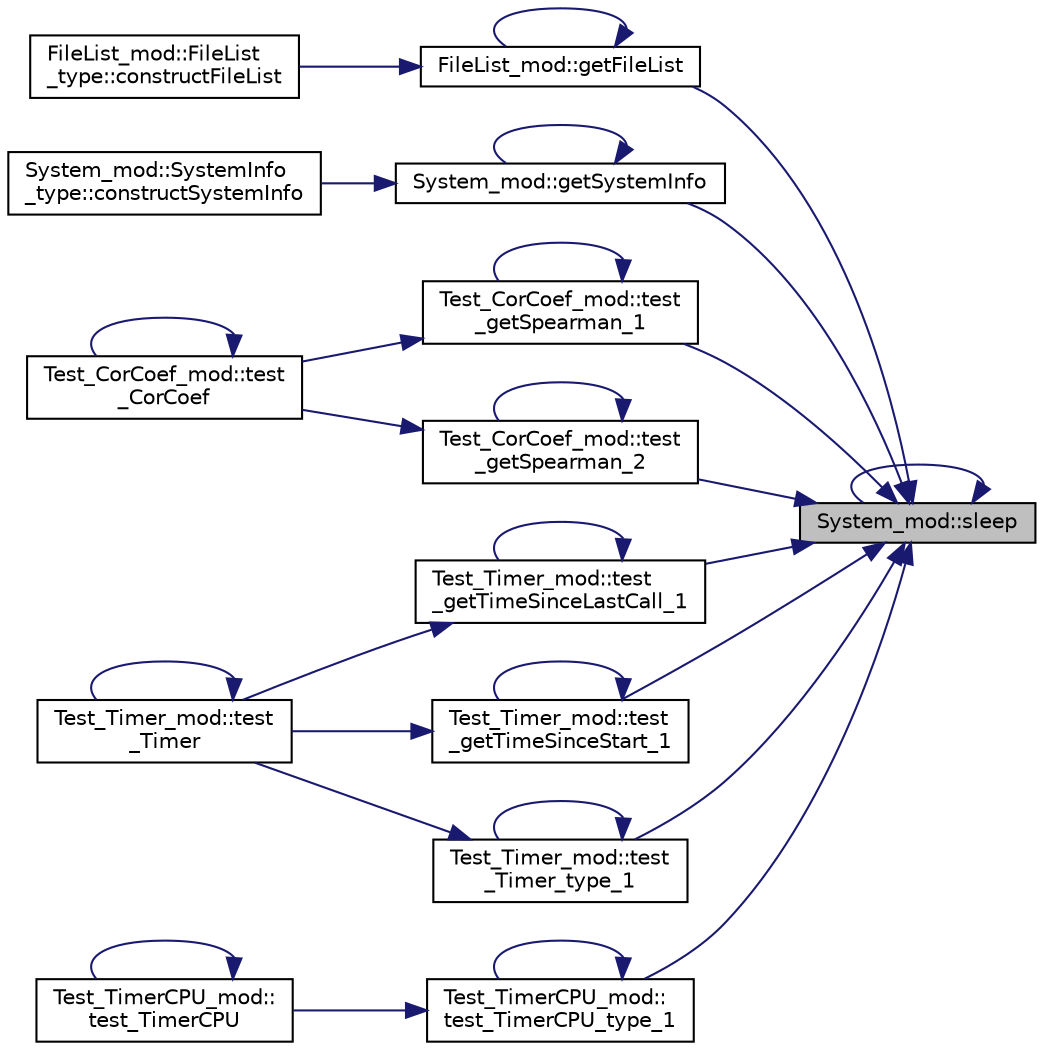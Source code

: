 digraph "System_mod::sleep"
{
 // LATEX_PDF_SIZE
  edge [fontname="Helvetica",fontsize="10",labelfontname="Helvetica",labelfontsize="10"];
  node [fontname="Helvetica",fontsize="10",shape=record];
  rankdir="RL";
  Node1 [label="System_mod::sleep",height=0.2,width=0.4,color="black", fillcolor="grey75", style="filled", fontcolor="black",tooltip="Sleep for the input number of seconds (real number)."];
  Node1 -> Node2 [dir="back",color="midnightblue",fontsize="10",style="solid",fontname="Helvetica"];
  Node2 [label="FileList_mod::getFileList",height=0.2,width=0.4,color="black", fillcolor="white", style="filled",URL="$namespaceFileList__mod.html#a0b3371a9d94daf22908eb2ecd6edbf7d",tooltip="Return a list of files that match searchStr."];
  Node2 -> Node3 [dir="back",color="midnightblue",fontsize="10",style="solid",fontname="Helvetica"];
  Node3 [label="FileList_mod::FileList\l_type::constructFileList",height=0.2,width=0.4,color="black", fillcolor="white", style="filled",URL="$structFileList__mod_1_1FileList__type.html#a6df17f9ab7fb037448bdf64a85632d45",tooltip="The constructor of the FileList_type class."];
  Node2 -> Node2 [dir="back",color="midnightblue",fontsize="10",style="solid",fontname="Helvetica"];
  Node1 -> Node4 [dir="back",color="midnightblue",fontsize="10",style="solid",fontname="Helvetica"];
  Node4 [label="System_mod::getSystemInfo",height=0.2,width=0.4,color="black", fillcolor="white", style="filled",URL="$namespaceSystem__mod.html#acdbe0231b40135bc08ab285fc69f2b80",tooltip="Fetch a comprehensive report of the operating system and platform specifications."];
  Node4 -> Node5 [dir="back",color="midnightblue",fontsize="10",style="solid",fontname="Helvetica"];
  Node5 [label="System_mod::SystemInfo\l_type::constructSystemInfo",height=0.2,width=0.4,color="black", fillcolor="white", style="filled",URL="$structSystem__mod_1_1SystemInfo__type.html#a70fa34b706fbdb5b257ae23f1ae5c483",tooltip="The constructor of the class SystemInfo_type. Return a comprehensive report of the system information..."];
  Node4 -> Node4 [dir="back",color="midnightblue",fontsize="10",style="solid",fontname="Helvetica"];
  Node1 -> Node1 [dir="back",color="midnightblue",fontsize="10",style="solid",fontname="Helvetica"];
  Node1 -> Node6 [dir="back",color="midnightblue",fontsize="10",style="solid",fontname="Helvetica"];
  Node6 [label="Test_CorCoef_mod::test\l_getSpearman_1",height=0.2,width=0.4,color="black", fillcolor="white", style="filled",URL="$namespaceTest__CorCoef__mod.html#ad91f3d05499a9c8a42eca251fcb3f616",tooltip=" "];
  Node6 -> Node7 [dir="back",color="midnightblue",fontsize="10",style="solid",fontname="Helvetica"];
  Node7 [label="Test_CorCoef_mod::test\l_CorCoef",height=0.2,width=0.4,color="black", fillcolor="white", style="filled",URL="$namespaceTest__CorCoef__mod.html#a4c6330393fe42d693da5b3fa4f5fc461",tooltip=" "];
  Node7 -> Node7 [dir="back",color="midnightblue",fontsize="10",style="solid",fontname="Helvetica"];
  Node6 -> Node6 [dir="back",color="midnightblue",fontsize="10",style="solid",fontname="Helvetica"];
  Node1 -> Node8 [dir="back",color="midnightblue",fontsize="10",style="solid",fontname="Helvetica"];
  Node8 [label="Test_CorCoef_mod::test\l_getSpearman_2",height=0.2,width=0.4,color="black", fillcolor="white", style="filled",URL="$namespaceTest__CorCoef__mod.html#ad8ac68ec7f112fbe6dca3b12bff7b813",tooltip=" "];
  Node8 -> Node7 [dir="back",color="midnightblue",fontsize="10",style="solid",fontname="Helvetica"];
  Node8 -> Node8 [dir="back",color="midnightblue",fontsize="10",style="solid",fontname="Helvetica"];
  Node1 -> Node9 [dir="back",color="midnightblue",fontsize="10",style="solid",fontname="Helvetica"];
  Node9 [label="Test_Timer_mod::test\l_getTimeSinceLastCall_1",height=0.2,width=0.4,color="black", fillcolor="white", style="filled",URL="$namespaceTest__Timer__mod.html#af9af44ed89eaeb6bfff571d0cc5aa887",tooltip=" "];
  Node9 -> Node9 [dir="back",color="midnightblue",fontsize="10",style="solid",fontname="Helvetica"];
  Node9 -> Node10 [dir="back",color="midnightblue",fontsize="10",style="solid",fontname="Helvetica"];
  Node10 [label="Test_Timer_mod::test\l_Timer",height=0.2,width=0.4,color="black", fillcolor="white", style="filled",URL="$namespaceTest__Timer__mod.html#add1047d30febdabdebba2bfbc4c70c65",tooltip=" "];
  Node10 -> Node10 [dir="back",color="midnightblue",fontsize="10",style="solid",fontname="Helvetica"];
  Node1 -> Node11 [dir="back",color="midnightblue",fontsize="10",style="solid",fontname="Helvetica"];
  Node11 [label="Test_Timer_mod::test\l_getTimeSinceStart_1",height=0.2,width=0.4,color="black", fillcolor="white", style="filled",URL="$namespaceTest__Timer__mod.html#a731a1be83ee2bc8b2bff4af68a54a934",tooltip=" "];
  Node11 -> Node11 [dir="back",color="midnightblue",fontsize="10",style="solid",fontname="Helvetica"];
  Node11 -> Node10 [dir="back",color="midnightblue",fontsize="10",style="solid",fontname="Helvetica"];
  Node1 -> Node12 [dir="back",color="midnightblue",fontsize="10",style="solid",fontname="Helvetica"];
  Node12 [label="Test_Timer_mod::test\l_Timer_type_1",height=0.2,width=0.4,color="black", fillcolor="white", style="filled",URL="$namespaceTest__Timer__mod.html#a4fa804edf2f95806b6e4d50796a41fd5",tooltip=" "];
  Node12 -> Node10 [dir="back",color="midnightblue",fontsize="10",style="solid",fontname="Helvetica"];
  Node12 -> Node12 [dir="back",color="midnightblue",fontsize="10",style="solid",fontname="Helvetica"];
  Node1 -> Node13 [dir="back",color="midnightblue",fontsize="10",style="solid",fontname="Helvetica"];
  Node13 [label="Test_TimerCPU_mod::\ltest_TimerCPU_type_1",height=0.2,width=0.4,color="black", fillcolor="white", style="filled",URL="$namespaceTest__TimerCPU__mod.html#ab8bc33f13c2dcd4ac98e0bca5582a10e",tooltip=" "];
  Node13 -> Node14 [dir="back",color="midnightblue",fontsize="10",style="solid",fontname="Helvetica"];
  Node14 [label="Test_TimerCPU_mod::\ltest_TimerCPU",height=0.2,width=0.4,color="black", fillcolor="white", style="filled",URL="$namespaceTest__TimerCPU__mod.html#a1e60a552fd29721974a7d6fb3389ce47",tooltip=" "];
  Node14 -> Node14 [dir="back",color="midnightblue",fontsize="10",style="solid",fontname="Helvetica"];
  Node13 -> Node13 [dir="back",color="midnightblue",fontsize="10",style="solid",fontname="Helvetica"];
}
